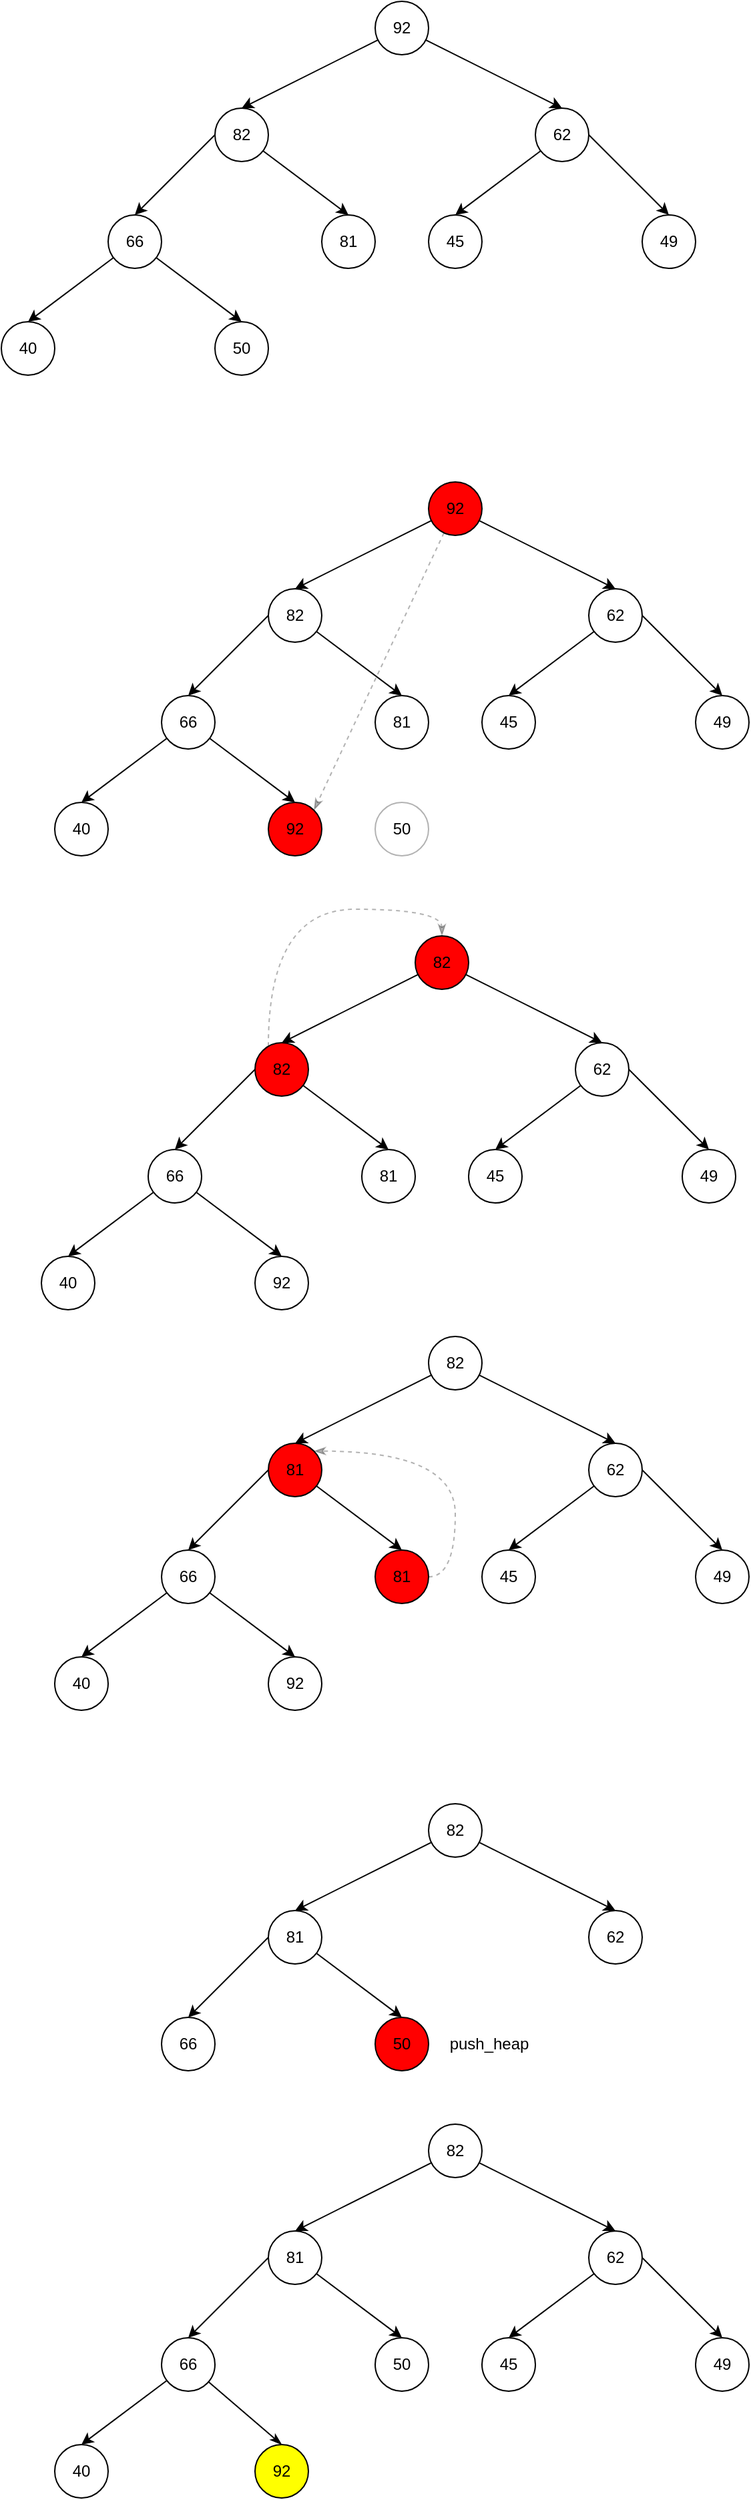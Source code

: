 <mxfile version="15.3.1" type="github">
  <diagram id="VqV0lAHG9-WoSUG-qjkB" name="Page-1">
    <mxGraphModel dx="1550" dy="835" grid="1" gridSize="10" guides="1" tooltips="1" connect="1" arrows="1" fold="1" page="1" pageScale="1" pageWidth="827" pageHeight="1169" math="0" shadow="0">
      <root>
        <mxCell id="0" />
        <mxCell id="1" parent="0" />
        <mxCell id="1sglsYP2rjDwxEyhJE_g-1" style="rounded=0;orthogonalLoop=1;jettySize=auto;html=1;entryX=0.5;entryY=0;entryDx=0;entryDy=0;" edge="1" parent="1" source="1sglsYP2rjDwxEyhJE_g-3" target="1sglsYP2rjDwxEyhJE_g-6">
          <mxGeometry relative="1" as="geometry">
            <mxPoint x="1010" y="286" as="targetPoint" />
          </mxGeometry>
        </mxCell>
        <mxCell id="1sglsYP2rjDwxEyhJE_g-2" style="edgeStyle=none;rounded=0;orthogonalLoop=1;jettySize=auto;html=1;entryX=0.5;entryY=0;entryDx=0;entryDy=0;" edge="1" parent="1" source="1sglsYP2rjDwxEyhJE_g-3" target="1sglsYP2rjDwxEyhJE_g-13">
          <mxGeometry relative="1" as="geometry" />
        </mxCell>
        <mxCell id="1sglsYP2rjDwxEyhJE_g-3" value="92" style="ellipse;whiteSpace=wrap;html=1;aspect=fixed;" vertex="1" parent="1">
          <mxGeometry x="1100" y="200" width="40" height="40" as="geometry" />
        </mxCell>
        <mxCell id="1sglsYP2rjDwxEyhJE_g-4" style="edgeStyle=none;rounded=0;orthogonalLoop=1;jettySize=auto;html=1;entryX=0.5;entryY=0;entryDx=0;entryDy=0;" edge="1" parent="1" source="1sglsYP2rjDwxEyhJE_g-6" target="1sglsYP2rjDwxEyhJE_g-10">
          <mxGeometry relative="1" as="geometry" />
        </mxCell>
        <mxCell id="1sglsYP2rjDwxEyhJE_g-5" style="edgeStyle=none;rounded=0;orthogonalLoop=1;jettySize=auto;html=1;exitX=0;exitY=0.5;exitDx=0;exitDy=0;entryX=0.5;entryY=0;entryDx=0;entryDy=0;" edge="1" parent="1" source="1sglsYP2rjDwxEyhJE_g-6" target="1sglsYP2rjDwxEyhJE_g-9">
          <mxGeometry relative="1" as="geometry" />
        </mxCell>
        <mxCell id="1sglsYP2rjDwxEyhJE_g-6" value="82" style="ellipse;whiteSpace=wrap;html=1;aspect=fixed;" vertex="1" parent="1">
          <mxGeometry x="980" y="280" width="40" height="40" as="geometry" />
        </mxCell>
        <mxCell id="1sglsYP2rjDwxEyhJE_g-7" style="edgeStyle=none;rounded=0;orthogonalLoop=1;jettySize=auto;html=1;entryX=0.5;entryY=0;entryDx=0;entryDy=0;" edge="1" parent="1" source="1sglsYP2rjDwxEyhJE_g-9" target="1sglsYP2rjDwxEyhJE_g-16">
          <mxGeometry relative="1" as="geometry" />
        </mxCell>
        <mxCell id="1sglsYP2rjDwxEyhJE_g-8" style="edgeStyle=none;rounded=0;orthogonalLoop=1;jettySize=auto;html=1;entryX=0.5;entryY=0;entryDx=0;entryDy=0;" edge="1" parent="1" source="1sglsYP2rjDwxEyhJE_g-9" target="1sglsYP2rjDwxEyhJE_g-17">
          <mxGeometry relative="1" as="geometry" />
        </mxCell>
        <mxCell id="1sglsYP2rjDwxEyhJE_g-9" value="66" style="ellipse;whiteSpace=wrap;html=1;aspect=fixed;" vertex="1" parent="1">
          <mxGeometry x="900" y="360" width="40" height="40" as="geometry" />
        </mxCell>
        <mxCell id="1sglsYP2rjDwxEyhJE_g-10" value="81" style="ellipse;whiteSpace=wrap;html=1;aspect=fixed;" vertex="1" parent="1">
          <mxGeometry x="1060" y="360" width="40" height="40" as="geometry" />
        </mxCell>
        <mxCell id="1sglsYP2rjDwxEyhJE_g-11" style="edgeStyle=none;rounded=0;orthogonalLoop=1;jettySize=auto;html=1;entryX=0.5;entryY=0;entryDx=0;entryDy=0;" edge="1" parent="1" source="1sglsYP2rjDwxEyhJE_g-13" target="1sglsYP2rjDwxEyhJE_g-14">
          <mxGeometry relative="1" as="geometry" />
        </mxCell>
        <mxCell id="1sglsYP2rjDwxEyhJE_g-12" style="edgeStyle=none;rounded=0;orthogonalLoop=1;jettySize=auto;html=1;exitX=1;exitY=0.5;exitDx=0;exitDy=0;entryX=0.5;entryY=0;entryDx=0;entryDy=0;" edge="1" parent="1" source="1sglsYP2rjDwxEyhJE_g-13" target="1sglsYP2rjDwxEyhJE_g-15">
          <mxGeometry relative="1" as="geometry" />
        </mxCell>
        <mxCell id="1sglsYP2rjDwxEyhJE_g-13" value="62" style="ellipse;whiteSpace=wrap;html=1;aspect=fixed;" vertex="1" parent="1">
          <mxGeometry x="1220" y="280" width="40" height="40" as="geometry" />
        </mxCell>
        <mxCell id="1sglsYP2rjDwxEyhJE_g-14" value="45" style="ellipse;whiteSpace=wrap;html=1;aspect=fixed;" vertex="1" parent="1">
          <mxGeometry x="1140" y="360" width="40" height="40" as="geometry" />
        </mxCell>
        <mxCell id="1sglsYP2rjDwxEyhJE_g-15" value="49" style="ellipse;whiteSpace=wrap;html=1;aspect=fixed;" vertex="1" parent="1">
          <mxGeometry x="1300" y="360" width="40" height="40" as="geometry" />
        </mxCell>
        <mxCell id="1sglsYP2rjDwxEyhJE_g-16" value="40" style="ellipse;whiteSpace=wrap;html=1;aspect=fixed;" vertex="1" parent="1">
          <mxGeometry x="820" y="440" width="40" height="40" as="geometry" />
        </mxCell>
        <mxCell id="1sglsYP2rjDwxEyhJE_g-17" value="50" style="ellipse;whiteSpace=wrap;html=1;aspect=fixed;" vertex="1" parent="1">
          <mxGeometry x="980" y="440" width="40" height="40" as="geometry" />
        </mxCell>
        <mxCell id="1sglsYP2rjDwxEyhJE_g-18" style="rounded=0;orthogonalLoop=1;jettySize=auto;html=1;entryX=0.5;entryY=0;entryDx=0;entryDy=0;" edge="1" parent="1" source="1sglsYP2rjDwxEyhJE_g-21" target="1sglsYP2rjDwxEyhJE_g-24">
          <mxGeometry relative="1" as="geometry">
            <mxPoint x="1050" y="646" as="targetPoint" />
          </mxGeometry>
        </mxCell>
        <mxCell id="1sglsYP2rjDwxEyhJE_g-19" style="edgeStyle=none;rounded=0;orthogonalLoop=1;jettySize=auto;html=1;entryX=0.5;entryY=0;entryDx=0;entryDy=0;" edge="1" parent="1" source="1sglsYP2rjDwxEyhJE_g-21" target="1sglsYP2rjDwxEyhJE_g-31">
          <mxGeometry relative="1" as="geometry" />
        </mxCell>
        <mxCell id="1sglsYP2rjDwxEyhJE_g-20" style="rounded=0;orthogonalLoop=1;jettySize=auto;html=1;entryX=1;entryY=0;entryDx=0;entryDy=0;dashed=1;startArrow=none;startFill=0;endArrow=classicThin;endFill=1;opacity=30;" edge="1" parent="1" source="1sglsYP2rjDwxEyhJE_g-21" target="1sglsYP2rjDwxEyhJE_g-35">
          <mxGeometry relative="1" as="geometry" />
        </mxCell>
        <mxCell id="1sglsYP2rjDwxEyhJE_g-21" value="92" style="ellipse;whiteSpace=wrap;html=1;aspect=fixed;fillColor=#FF0000;" vertex="1" parent="1">
          <mxGeometry x="1140" y="560" width="40" height="40" as="geometry" />
        </mxCell>
        <mxCell id="1sglsYP2rjDwxEyhJE_g-22" style="edgeStyle=none;rounded=0;orthogonalLoop=1;jettySize=auto;html=1;entryX=0.5;entryY=0;entryDx=0;entryDy=0;" edge="1" parent="1" source="1sglsYP2rjDwxEyhJE_g-24" target="1sglsYP2rjDwxEyhJE_g-28">
          <mxGeometry relative="1" as="geometry" />
        </mxCell>
        <mxCell id="1sglsYP2rjDwxEyhJE_g-23" style="edgeStyle=none;rounded=0;orthogonalLoop=1;jettySize=auto;html=1;exitX=0;exitY=0.5;exitDx=0;exitDy=0;entryX=0.5;entryY=0;entryDx=0;entryDy=0;" edge="1" parent="1" source="1sglsYP2rjDwxEyhJE_g-24" target="1sglsYP2rjDwxEyhJE_g-27">
          <mxGeometry relative="1" as="geometry" />
        </mxCell>
        <mxCell id="1sglsYP2rjDwxEyhJE_g-24" value="82" style="ellipse;whiteSpace=wrap;html=1;aspect=fixed;" vertex="1" parent="1">
          <mxGeometry x="1020" y="640" width="40" height="40" as="geometry" />
        </mxCell>
        <mxCell id="1sglsYP2rjDwxEyhJE_g-25" style="edgeStyle=none;rounded=0;orthogonalLoop=1;jettySize=auto;html=1;entryX=0.5;entryY=0;entryDx=0;entryDy=0;" edge="1" parent="1" source="1sglsYP2rjDwxEyhJE_g-27" target="1sglsYP2rjDwxEyhJE_g-34">
          <mxGeometry relative="1" as="geometry" />
        </mxCell>
        <mxCell id="1sglsYP2rjDwxEyhJE_g-26" style="edgeStyle=none;rounded=0;orthogonalLoop=1;jettySize=auto;html=1;entryX=0.5;entryY=0;entryDx=0;entryDy=0;" edge="1" parent="1" source="1sglsYP2rjDwxEyhJE_g-27" target="1sglsYP2rjDwxEyhJE_g-35">
          <mxGeometry relative="1" as="geometry" />
        </mxCell>
        <mxCell id="1sglsYP2rjDwxEyhJE_g-27" value="66" style="ellipse;whiteSpace=wrap;html=1;aspect=fixed;" vertex="1" parent="1">
          <mxGeometry x="940" y="720" width="40" height="40" as="geometry" />
        </mxCell>
        <mxCell id="1sglsYP2rjDwxEyhJE_g-28" value="81" style="ellipse;whiteSpace=wrap;html=1;aspect=fixed;" vertex="1" parent="1">
          <mxGeometry x="1100" y="720" width="40" height="40" as="geometry" />
        </mxCell>
        <mxCell id="1sglsYP2rjDwxEyhJE_g-29" style="edgeStyle=none;rounded=0;orthogonalLoop=1;jettySize=auto;html=1;entryX=0.5;entryY=0;entryDx=0;entryDy=0;" edge="1" parent="1" source="1sglsYP2rjDwxEyhJE_g-31" target="1sglsYP2rjDwxEyhJE_g-32">
          <mxGeometry relative="1" as="geometry" />
        </mxCell>
        <mxCell id="1sglsYP2rjDwxEyhJE_g-30" style="edgeStyle=none;rounded=0;orthogonalLoop=1;jettySize=auto;html=1;exitX=1;exitY=0.5;exitDx=0;exitDy=0;entryX=0.5;entryY=0;entryDx=0;entryDy=0;" edge="1" parent="1" source="1sglsYP2rjDwxEyhJE_g-31" target="1sglsYP2rjDwxEyhJE_g-33">
          <mxGeometry relative="1" as="geometry" />
        </mxCell>
        <mxCell id="1sglsYP2rjDwxEyhJE_g-31" value="62" style="ellipse;whiteSpace=wrap;html=1;aspect=fixed;" vertex="1" parent="1">
          <mxGeometry x="1260" y="640" width="40" height="40" as="geometry" />
        </mxCell>
        <mxCell id="1sglsYP2rjDwxEyhJE_g-32" value="45" style="ellipse;whiteSpace=wrap;html=1;aspect=fixed;" vertex="1" parent="1">
          <mxGeometry x="1180" y="720" width="40" height="40" as="geometry" />
        </mxCell>
        <mxCell id="1sglsYP2rjDwxEyhJE_g-33" value="49" style="ellipse;whiteSpace=wrap;html=1;aspect=fixed;" vertex="1" parent="1">
          <mxGeometry x="1340" y="720" width="40" height="40" as="geometry" />
        </mxCell>
        <mxCell id="1sglsYP2rjDwxEyhJE_g-34" value="40" style="ellipse;whiteSpace=wrap;html=1;aspect=fixed;" vertex="1" parent="1">
          <mxGeometry x="860" y="800" width="40" height="40" as="geometry" />
        </mxCell>
        <mxCell id="1sglsYP2rjDwxEyhJE_g-35" value="92" style="ellipse;whiteSpace=wrap;html=1;aspect=fixed;fillColor=#FF0000;" vertex="1" parent="1">
          <mxGeometry x="1020" y="800" width="40" height="40" as="geometry" />
        </mxCell>
        <mxCell id="1sglsYP2rjDwxEyhJE_g-36" style="rounded=0;orthogonalLoop=1;jettySize=auto;html=1;entryX=0.5;entryY=0;entryDx=0;entryDy=0;" edge="1" parent="1" source="1sglsYP2rjDwxEyhJE_g-38" target="1sglsYP2rjDwxEyhJE_g-42">
          <mxGeometry relative="1" as="geometry">
            <mxPoint x="1040" y="986" as="targetPoint" />
          </mxGeometry>
        </mxCell>
        <mxCell id="1sglsYP2rjDwxEyhJE_g-37" style="edgeStyle=none;rounded=0;orthogonalLoop=1;jettySize=auto;html=1;entryX=0.5;entryY=0;entryDx=0;entryDy=0;" edge="1" parent="1" source="1sglsYP2rjDwxEyhJE_g-38" target="1sglsYP2rjDwxEyhJE_g-49">
          <mxGeometry relative="1" as="geometry" />
        </mxCell>
        <mxCell id="1sglsYP2rjDwxEyhJE_g-38" value="82" style="ellipse;whiteSpace=wrap;html=1;aspect=fixed;fillColor=#FF0000;" vertex="1" parent="1">
          <mxGeometry x="1130" y="900" width="40" height="40" as="geometry" />
        </mxCell>
        <mxCell id="1sglsYP2rjDwxEyhJE_g-39" style="edgeStyle=none;rounded=0;orthogonalLoop=1;jettySize=auto;html=1;entryX=0.5;entryY=0;entryDx=0;entryDy=0;" edge="1" parent="1" source="1sglsYP2rjDwxEyhJE_g-42" target="1sglsYP2rjDwxEyhJE_g-46">
          <mxGeometry relative="1" as="geometry" />
        </mxCell>
        <mxCell id="1sglsYP2rjDwxEyhJE_g-40" style="edgeStyle=none;rounded=0;orthogonalLoop=1;jettySize=auto;html=1;exitX=0;exitY=0.5;exitDx=0;exitDy=0;entryX=0.5;entryY=0;entryDx=0;entryDy=0;" edge="1" parent="1" source="1sglsYP2rjDwxEyhJE_g-42" target="1sglsYP2rjDwxEyhJE_g-45">
          <mxGeometry relative="1" as="geometry" />
        </mxCell>
        <mxCell id="1sglsYP2rjDwxEyhJE_g-41" style="edgeStyle=orthogonalEdgeStyle;curved=1;rounded=0;orthogonalLoop=1;jettySize=auto;html=1;entryX=0.5;entryY=0;entryDx=0;entryDy=0;dashed=1;startArrow=none;startFill=0;endArrow=classicThin;endFill=1;opacity=30;" edge="1" parent="1" source="1sglsYP2rjDwxEyhJE_g-42" target="1sglsYP2rjDwxEyhJE_g-38">
          <mxGeometry relative="1" as="geometry">
            <Array as="points">
              <mxPoint x="1020" y="880" />
              <mxPoint x="1150" y="880" />
            </Array>
          </mxGeometry>
        </mxCell>
        <mxCell id="1sglsYP2rjDwxEyhJE_g-42" value="82" style="ellipse;whiteSpace=wrap;html=1;aspect=fixed;fillColor=#FF0000;" vertex="1" parent="1">
          <mxGeometry x="1010" y="980" width="40" height="40" as="geometry" />
        </mxCell>
        <mxCell id="1sglsYP2rjDwxEyhJE_g-43" style="edgeStyle=none;rounded=0;orthogonalLoop=1;jettySize=auto;html=1;entryX=0.5;entryY=0;entryDx=0;entryDy=0;" edge="1" parent="1" source="1sglsYP2rjDwxEyhJE_g-45" target="1sglsYP2rjDwxEyhJE_g-52">
          <mxGeometry relative="1" as="geometry" />
        </mxCell>
        <mxCell id="1sglsYP2rjDwxEyhJE_g-44" style="edgeStyle=none;rounded=0;orthogonalLoop=1;jettySize=auto;html=1;entryX=0.5;entryY=0;entryDx=0;entryDy=0;" edge="1" parent="1" source="1sglsYP2rjDwxEyhJE_g-45" target="1sglsYP2rjDwxEyhJE_g-53">
          <mxGeometry relative="1" as="geometry" />
        </mxCell>
        <mxCell id="1sglsYP2rjDwxEyhJE_g-45" value="66" style="ellipse;whiteSpace=wrap;html=1;aspect=fixed;" vertex="1" parent="1">
          <mxGeometry x="930" y="1060" width="40" height="40" as="geometry" />
        </mxCell>
        <mxCell id="1sglsYP2rjDwxEyhJE_g-46" value="81" style="ellipse;whiteSpace=wrap;html=1;aspect=fixed;" vertex="1" parent="1">
          <mxGeometry x="1090" y="1060" width="40" height="40" as="geometry" />
        </mxCell>
        <mxCell id="1sglsYP2rjDwxEyhJE_g-47" style="edgeStyle=none;rounded=0;orthogonalLoop=1;jettySize=auto;html=1;entryX=0.5;entryY=0;entryDx=0;entryDy=0;" edge="1" parent="1" source="1sglsYP2rjDwxEyhJE_g-49" target="1sglsYP2rjDwxEyhJE_g-50">
          <mxGeometry relative="1" as="geometry" />
        </mxCell>
        <mxCell id="1sglsYP2rjDwxEyhJE_g-48" style="edgeStyle=none;rounded=0;orthogonalLoop=1;jettySize=auto;html=1;exitX=1;exitY=0.5;exitDx=0;exitDy=0;entryX=0.5;entryY=0;entryDx=0;entryDy=0;" edge="1" parent="1" source="1sglsYP2rjDwxEyhJE_g-49" target="1sglsYP2rjDwxEyhJE_g-51">
          <mxGeometry relative="1" as="geometry" />
        </mxCell>
        <mxCell id="1sglsYP2rjDwxEyhJE_g-49" value="62" style="ellipse;whiteSpace=wrap;html=1;aspect=fixed;" vertex="1" parent="1">
          <mxGeometry x="1250" y="980" width="40" height="40" as="geometry" />
        </mxCell>
        <mxCell id="1sglsYP2rjDwxEyhJE_g-50" value="45" style="ellipse;whiteSpace=wrap;html=1;aspect=fixed;" vertex="1" parent="1">
          <mxGeometry x="1170" y="1060" width="40" height="40" as="geometry" />
        </mxCell>
        <mxCell id="1sglsYP2rjDwxEyhJE_g-51" value="49" style="ellipse;whiteSpace=wrap;html=1;aspect=fixed;" vertex="1" parent="1">
          <mxGeometry x="1330" y="1060" width="40" height="40" as="geometry" />
        </mxCell>
        <mxCell id="1sglsYP2rjDwxEyhJE_g-52" value="40" style="ellipse;whiteSpace=wrap;html=1;aspect=fixed;" vertex="1" parent="1">
          <mxGeometry x="850" y="1140" width="40" height="40" as="geometry" />
        </mxCell>
        <mxCell id="1sglsYP2rjDwxEyhJE_g-53" value="92" style="ellipse;whiteSpace=wrap;html=1;aspect=fixed;" vertex="1" parent="1">
          <mxGeometry x="1010" y="1140" width="40" height="40" as="geometry" />
        </mxCell>
        <mxCell id="1sglsYP2rjDwxEyhJE_g-54" style="rounded=0;orthogonalLoop=1;jettySize=auto;html=1;entryX=0.5;entryY=0;entryDx=0;entryDy=0;" edge="1" parent="1" source="1sglsYP2rjDwxEyhJE_g-56" target="1sglsYP2rjDwxEyhJE_g-59">
          <mxGeometry relative="1" as="geometry">
            <mxPoint x="1050" y="1286" as="targetPoint" />
          </mxGeometry>
        </mxCell>
        <mxCell id="1sglsYP2rjDwxEyhJE_g-55" style="edgeStyle=none;rounded=0;orthogonalLoop=1;jettySize=auto;html=1;entryX=0.5;entryY=0;entryDx=0;entryDy=0;" edge="1" parent="1" source="1sglsYP2rjDwxEyhJE_g-56" target="1sglsYP2rjDwxEyhJE_g-67">
          <mxGeometry relative="1" as="geometry" />
        </mxCell>
        <mxCell id="1sglsYP2rjDwxEyhJE_g-56" value="82" style="ellipse;whiteSpace=wrap;html=1;aspect=fixed;" vertex="1" parent="1">
          <mxGeometry x="1140" y="1200" width="40" height="40" as="geometry" />
        </mxCell>
        <mxCell id="1sglsYP2rjDwxEyhJE_g-57" style="edgeStyle=none;rounded=0;orthogonalLoop=1;jettySize=auto;html=1;entryX=0.5;entryY=0;entryDx=0;entryDy=0;" edge="1" parent="1" source="1sglsYP2rjDwxEyhJE_g-59" target="1sglsYP2rjDwxEyhJE_g-64">
          <mxGeometry relative="1" as="geometry" />
        </mxCell>
        <mxCell id="1sglsYP2rjDwxEyhJE_g-58" style="edgeStyle=none;rounded=0;orthogonalLoop=1;jettySize=auto;html=1;exitX=0;exitY=0.5;exitDx=0;exitDy=0;entryX=0.5;entryY=0;entryDx=0;entryDy=0;" edge="1" parent="1" source="1sglsYP2rjDwxEyhJE_g-59" target="1sglsYP2rjDwxEyhJE_g-62">
          <mxGeometry relative="1" as="geometry" />
        </mxCell>
        <mxCell id="1sglsYP2rjDwxEyhJE_g-59" value="81" style="ellipse;whiteSpace=wrap;html=1;aspect=fixed;fillColor=#FF0000;" vertex="1" parent="1">
          <mxGeometry x="1020" y="1280" width="40" height="40" as="geometry" />
        </mxCell>
        <mxCell id="1sglsYP2rjDwxEyhJE_g-60" style="edgeStyle=none;rounded=0;orthogonalLoop=1;jettySize=auto;html=1;entryX=0.5;entryY=0;entryDx=0;entryDy=0;" edge="1" parent="1" source="1sglsYP2rjDwxEyhJE_g-62" target="1sglsYP2rjDwxEyhJE_g-70">
          <mxGeometry relative="1" as="geometry" />
        </mxCell>
        <mxCell id="1sglsYP2rjDwxEyhJE_g-61" style="edgeStyle=none;rounded=0;orthogonalLoop=1;jettySize=auto;html=1;entryX=0.5;entryY=0;entryDx=0;entryDy=0;" edge="1" parent="1" source="1sglsYP2rjDwxEyhJE_g-62" target="1sglsYP2rjDwxEyhJE_g-71">
          <mxGeometry relative="1" as="geometry" />
        </mxCell>
        <mxCell id="1sglsYP2rjDwxEyhJE_g-62" value="66" style="ellipse;whiteSpace=wrap;html=1;aspect=fixed;" vertex="1" parent="1">
          <mxGeometry x="940" y="1360" width="40" height="40" as="geometry" />
        </mxCell>
        <mxCell id="1sglsYP2rjDwxEyhJE_g-63" style="edgeStyle=orthogonalEdgeStyle;curved=1;rounded=0;orthogonalLoop=1;jettySize=auto;html=1;entryX=1;entryY=0;entryDx=0;entryDy=0;dashed=1;startArrow=none;startFill=0;endArrow=classicThin;endFill=1;opacity=30;exitX=1;exitY=0.5;exitDx=0;exitDy=0;" edge="1" parent="1" source="1sglsYP2rjDwxEyhJE_g-64" target="1sglsYP2rjDwxEyhJE_g-59">
          <mxGeometry relative="1" as="geometry">
            <Array as="points">
              <mxPoint x="1160" y="1380" />
              <mxPoint x="1160" y="1286" />
            </Array>
          </mxGeometry>
        </mxCell>
        <mxCell id="1sglsYP2rjDwxEyhJE_g-64" value="81" style="ellipse;whiteSpace=wrap;html=1;aspect=fixed;fillColor=#FF0000;" vertex="1" parent="1">
          <mxGeometry x="1100" y="1360" width="40" height="40" as="geometry" />
        </mxCell>
        <mxCell id="1sglsYP2rjDwxEyhJE_g-65" style="edgeStyle=none;rounded=0;orthogonalLoop=1;jettySize=auto;html=1;entryX=0.5;entryY=0;entryDx=0;entryDy=0;" edge="1" parent="1" source="1sglsYP2rjDwxEyhJE_g-67" target="1sglsYP2rjDwxEyhJE_g-68">
          <mxGeometry relative="1" as="geometry" />
        </mxCell>
        <mxCell id="1sglsYP2rjDwxEyhJE_g-66" style="edgeStyle=none;rounded=0;orthogonalLoop=1;jettySize=auto;html=1;exitX=1;exitY=0.5;exitDx=0;exitDy=0;entryX=0.5;entryY=0;entryDx=0;entryDy=0;" edge="1" parent="1" source="1sglsYP2rjDwxEyhJE_g-67" target="1sglsYP2rjDwxEyhJE_g-69">
          <mxGeometry relative="1" as="geometry" />
        </mxCell>
        <mxCell id="1sglsYP2rjDwxEyhJE_g-67" value="62" style="ellipse;whiteSpace=wrap;html=1;aspect=fixed;" vertex="1" parent="1">
          <mxGeometry x="1260" y="1280" width="40" height="40" as="geometry" />
        </mxCell>
        <mxCell id="1sglsYP2rjDwxEyhJE_g-68" value="45" style="ellipse;whiteSpace=wrap;html=1;aspect=fixed;" vertex="1" parent="1">
          <mxGeometry x="1180" y="1360" width="40" height="40" as="geometry" />
        </mxCell>
        <mxCell id="1sglsYP2rjDwxEyhJE_g-69" value="49" style="ellipse;whiteSpace=wrap;html=1;aspect=fixed;" vertex="1" parent="1">
          <mxGeometry x="1340" y="1360" width="40" height="40" as="geometry" />
        </mxCell>
        <mxCell id="1sglsYP2rjDwxEyhJE_g-70" value="40" style="ellipse;whiteSpace=wrap;html=1;aspect=fixed;" vertex="1" parent="1">
          <mxGeometry x="860" y="1440" width="40" height="40" as="geometry" />
        </mxCell>
        <mxCell id="1sglsYP2rjDwxEyhJE_g-71" value="92" style="ellipse;whiteSpace=wrap;html=1;aspect=fixed;" vertex="1" parent="1">
          <mxGeometry x="1020" y="1440" width="40" height="40" as="geometry" />
        </mxCell>
        <mxCell id="1sglsYP2rjDwxEyhJE_g-72" value="&lt;p style=&quot;line-height: 10%&quot;&gt;50&lt;/p&gt;" style="ellipse;whiteSpace=wrap;html=1;aspect=fixed;opacity=30;" vertex="1" parent="1">
          <mxGeometry x="1100" y="800" width="40" height="40" as="geometry" />
        </mxCell>
        <mxCell id="1sglsYP2rjDwxEyhJE_g-73" style="rounded=0;orthogonalLoop=1;jettySize=auto;html=1;entryX=0.5;entryY=0;entryDx=0;entryDy=0;" edge="1" parent="1" source="1sglsYP2rjDwxEyhJE_g-75" target="1sglsYP2rjDwxEyhJE_g-78">
          <mxGeometry relative="1" as="geometry">
            <mxPoint x="1050" y="1636" as="targetPoint" />
          </mxGeometry>
        </mxCell>
        <mxCell id="1sglsYP2rjDwxEyhJE_g-74" style="edgeStyle=none;rounded=0;orthogonalLoop=1;jettySize=auto;html=1;entryX=0.5;entryY=0;entryDx=0;entryDy=0;" edge="1" parent="1" source="1sglsYP2rjDwxEyhJE_g-75" target="1sglsYP2rjDwxEyhJE_g-81">
          <mxGeometry relative="1" as="geometry" />
        </mxCell>
        <mxCell id="1sglsYP2rjDwxEyhJE_g-75" value="82" style="ellipse;whiteSpace=wrap;html=1;aspect=fixed;" vertex="1" parent="1">
          <mxGeometry x="1140" y="1550" width="40" height="40" as="geometry" />
        </mxCell>
        <mxCell id="1sglsYP2rjDwxEyhJE_g-76" style="edgeStyle=none;rounded=0;orthogonalLoop=1;jettySize=auto;html=1;entryX=0.5;entryY=0;entryDx=0;entryDy=0;" edge="1" parent="1" source="1sglsYP2rjDwxEyhJE_g-78" target="1sglsYP2rjDwxEyhJE_g-80">
          <mxGeometry relative="1" as="geometry" />
        </mxCell>
        <mxCell id="1sglsYP2rjDwxEyhJE_g-77" style="edgeStyle=none;rounded=0;orthogonalLoop=1;jettySize=auto;html=1;exitX=0;exitY=0.5;exitDx=0;exitDy=0;entryX=0.5;entryY=0;entryDx=0;entryDy=0;" edge="1" parent="1" source="1sglsYP2rjDwxEyhJE_g-78" target="1sglsYP2rjDwxEyhJE_g-79">
          <mxGeometry relative="1" as="geometry" />
        </mxCell>
        <mxCell id="1sglsYP2rjDwxEyhJE_g-78" value="81" style="ellipse;whiteSpace=wrap;html=1;aspect=fixed;" vertex="1" parent="1">
          <mxGeometry x="1020" y="1630" width="40" height="40" as="geometry" />
        </mxCell>
        <mxCell id="1sglsYP2rjDwxEyhJE_g-79" value="66" style="ellipse;whiteSpace=wrap;html=1;aspect=fixed;" vertex="1" parent="1">
          <mxGeometry x="940" y="1710" width="40" height="40" as="geometry" />
        </mxCell>
        <mxCell id="1sglsYP2rjDwxEyhJE_g-80" value="50" style="ellipse;whiteSpace=wrap;html=1;aspect=fixed;fillColor=#FF0000;" vertex="1" parent="1">
          <mxGeometry x="1100" y="1710" width="40" height="40" as="geometry" />
        </mxCell>
        <mxCell id="1sglsYP2rjDwxEyhJE_g-81" value="62" style="ellipse;whiteSpace=wrap;html=1;aspect=fixed;" vertex="1" parent="1">
          <mxGeometry x="1260" y="1630" width="40" height="40" as="geometry" />
        </mxCell>
        <mxCell id="1sglsYP2rjDwxEyhJE_g-82" style="rounded=0;orthogonalLoop=1;jettySize=auto;html=1;entryX=0.5;entryY=0;entryDx=0;entryDy=0;" edge="1" parent="1" target="1sglsYP2rjDwxEyhJE_g-86">
          <mxGeometry relative="1" as="geometry">
            <mxPoint x="1050" y="1876" as="targetPoint" />
            <mxPoint x="1142.111" y="1818.944" as="sourcePoint" />
          </mxGeometry>
        </mxCell>
        <mxCell id="1sglsYP2rjDwxEyhJE_g-83" style="edgeStyle=none;rounded=0;orthogonalLoop=1;jettySize=auto;html=1;entryX=0.5;entryY=0;entryDx=0;entryDy=0;" edge="1" parent="1" target="1sglsYP2rjDwxEyhJE_g-93">
          <mxGeometry relative="1" as="geometry">
            <mxPoint x="1177.889" y="1818.944" as="sourcePoint" />
          </mxGeometry>
        </mxCell>
        <mxCell id="1sglsYP2rjDwxEyhJE_g-84" style="edgeStyle=none;rounded=0;orthogonalLoop=1;jettySize=auto;html=1;entryX=0.5;entryY=0;entryDx=0;entryDy=0;" edge="1" parent="1" source="1sglsYP2rjDwxEyhJE_g-86" target="1sglsYP2rjDwxEyhJE_g-90">
          <mxGeometry relative="1" as="geometry" />
        </mxCell>
        <mxCell id="1sglsYP2rjDwxEyhJE_g-85" style="edgeStyle=none;rounded=0;orthogonalLoop=1;jettySize=auto;html=1;exitX=0;exitY=0.5;exitDx=0;exitDy=0;entryX=0.5;entryY=0;entryDx=0;entryDy=0;" edge="1" parent="1" source="1sglsYP2rjDwxEyhJE_g-86" target="1sglsYP2rjDwxEyhJE_g-89">
          <mxGeometry relative="1" as="geometry" />
        </mxCell>
        <mxCell id="1sglsYP2rjDwxEyhJE_g-86" value="81" style="ellipse;whiteSpace=wrap;html=1;aspect=fixed;" vertex="1" parent="1">
          <mxGeometry x="1020" y="1870" width="40" height="40" as="geometry" />
        </mxCell>
        <mxCell id="1sglsYP2rjDwxEyhJE_g-87" style="edgeStyle=none;rounded=0;orthogonalLoop=1;jettySize=auto;html=1;entryX=0.5;entryY=0;entryDx=0;entryDy=0;" edge="1" parent="1" source="1sglsYP2rjDwxEyhJE_g-89" target="1sglsYP2rjDwxEyhJE_g-96">
          <mxGeometry relative="1" as="geometry" />
        </mxCell>
        <mxCell id="1sglsYP2rjDwxEyhJE_g-88" style="edgeStyle=none;rounded=0;orthogonalLoop=1;jettySize=auto;html=1;entryX=0.5;entryY=0;entryDx=0;entryDy=0;startArrow=none;startFill=0;endArrow=classicThin;endFill=1;" edge="1" parent="1" source="1sglsYP2rjDwxEyhJE_g-89" target="1sglsYP2rjDwxEyhJE_g-98">
          <mxGeometry relative="1" as="geometry" />
        </mxCell>
        <mxCell id="1sglsYP2rjDwxEyhJE_g-89" value="66" style="ellipse;whiteSpace=wrap;html=1;aspect=fixed;" vertex="1" parent="1">
          <mxGeometry x="940" y="1950" width="40" height="40" as="geometry" />
        </mxCell>
        <mxCell id="1sglsYP2rjDwxEyhJE_g-90" value="50" style="ellipse;whiteSpace=wrap;html=1;aspect=fixed;" vertex="1" parent="1">
          <mxGeometry x="1100" y="1950" width="40" height="40" as="geometry" />
        </mxCell>
        <mxCell id="1sglsYP2rjDwxEyhJE_g-91" style="edgeStyle=none;rounded=0;orthogonalLoop=1;jettySize=auto;html=1;entryX=0.5;entryY=0;entryDx=0;entryDy=0;" edge="1" parent="1" source="1sglsYP2rjDwxEyhJE_g-93" target="1sglsYP2rjDwxEyhJE_g-94">
          <mxGeometry relative="1" as="geometry" />
        </mxCell>
        <mxCell id="1sglsYP2rjDwxEyhJE_g-92" style="edgeStyle=none;rounded=0;orthogonalLoop=1;jettySize=auto;html=1;exitX=1;exitY=0.5;exitDx=0;exitDy=0;entryX=0.5;entryY=0;entryDx=0;entryDy=0;" edge="1" parent="1" source="1sglsYP2rjDwxEyhJE_g-93" target="1sglsYP2rjDwxEyhJE_g-95">
          <mxGeometry relative="1" as="geometry" />
        </mxCell>
        <mxCell id="1sglsYP2rjDwxEyhJE_g-93" value="62" style="ellipse;whiteSpace=wrap;html=1;aspect=fixed;" vertex="1" parent="1">
          <mxGeometry x="1260" y="1870" width="40" height="40" as="geometry" />
        </mxCell>
        <mxCell id="1sglsYP2rjDwxEyhJE_g-94" value="45" style="ellipse;whiteSpace=wrap;html=1;aspect=fixed;" vertex="1" parent="1">
          <mxGeometry x="1180" y="1950" width="40" height="40" as="geometry" />
        </mxCell>
        <mxCell id="1sglsYP2rjDwxEyhJE_g-95" value="49" style="ellipse;whiteSpace=wrap;html=1;aspect=fixed;" vertex="1" parent="1">
          <mxGeometry x="1340" y="1950" width="40" height="40" as="geometry" />
        </mxCell>
        <mxCell id="1sglsYP2rjDwxEyhJE_g-96" value="40" style="ellipse;whiteSpace=wrap;html=1;aspect=fixed;" vertex="1" parent="1">
          <mxGeometry x="860" y="2030" width="40" height="40" as="geometry" />
        </mxCell>
        <mxCell id="1sglsYP2rjDwxEyhJE_g-97" value="82" style="ellipse;whiteSpace=wrap;html=1;aspect=fixed;" vertex="1" parent="1">
          <mxGeometry x="1140" y="1790" width="40" height="40" as="geometry" />
        </mxCell>
        <mxCell id="1sglsYP2rjDwxEyhJE_g-98" value="92" style="ellipse;whiteSpace=wrap;html=1;aspect=fixed;fillColor=#FFFF00;" vertex="1" parent="1">
          <mxGeometry x="1010" y="2030" width="40" height="40" as="geometry" />
        </mxCell>
        <mxCell id="1sglsYP2rjDwxEyhJE_g-99" value="push_heap" style="text;html=1;align=center;verticalAlign=middle;resizable=0;points=[];autosize=1;strokeColor=none;fillColor=none;" vertex="1" parent="1">
          <mxGeometry x="1150" y="1720" width="70" height="20" as="geometry" />
        </mxCell>
      </root>
    </mxGraphModel>
  </diagram>
</mxfile>
